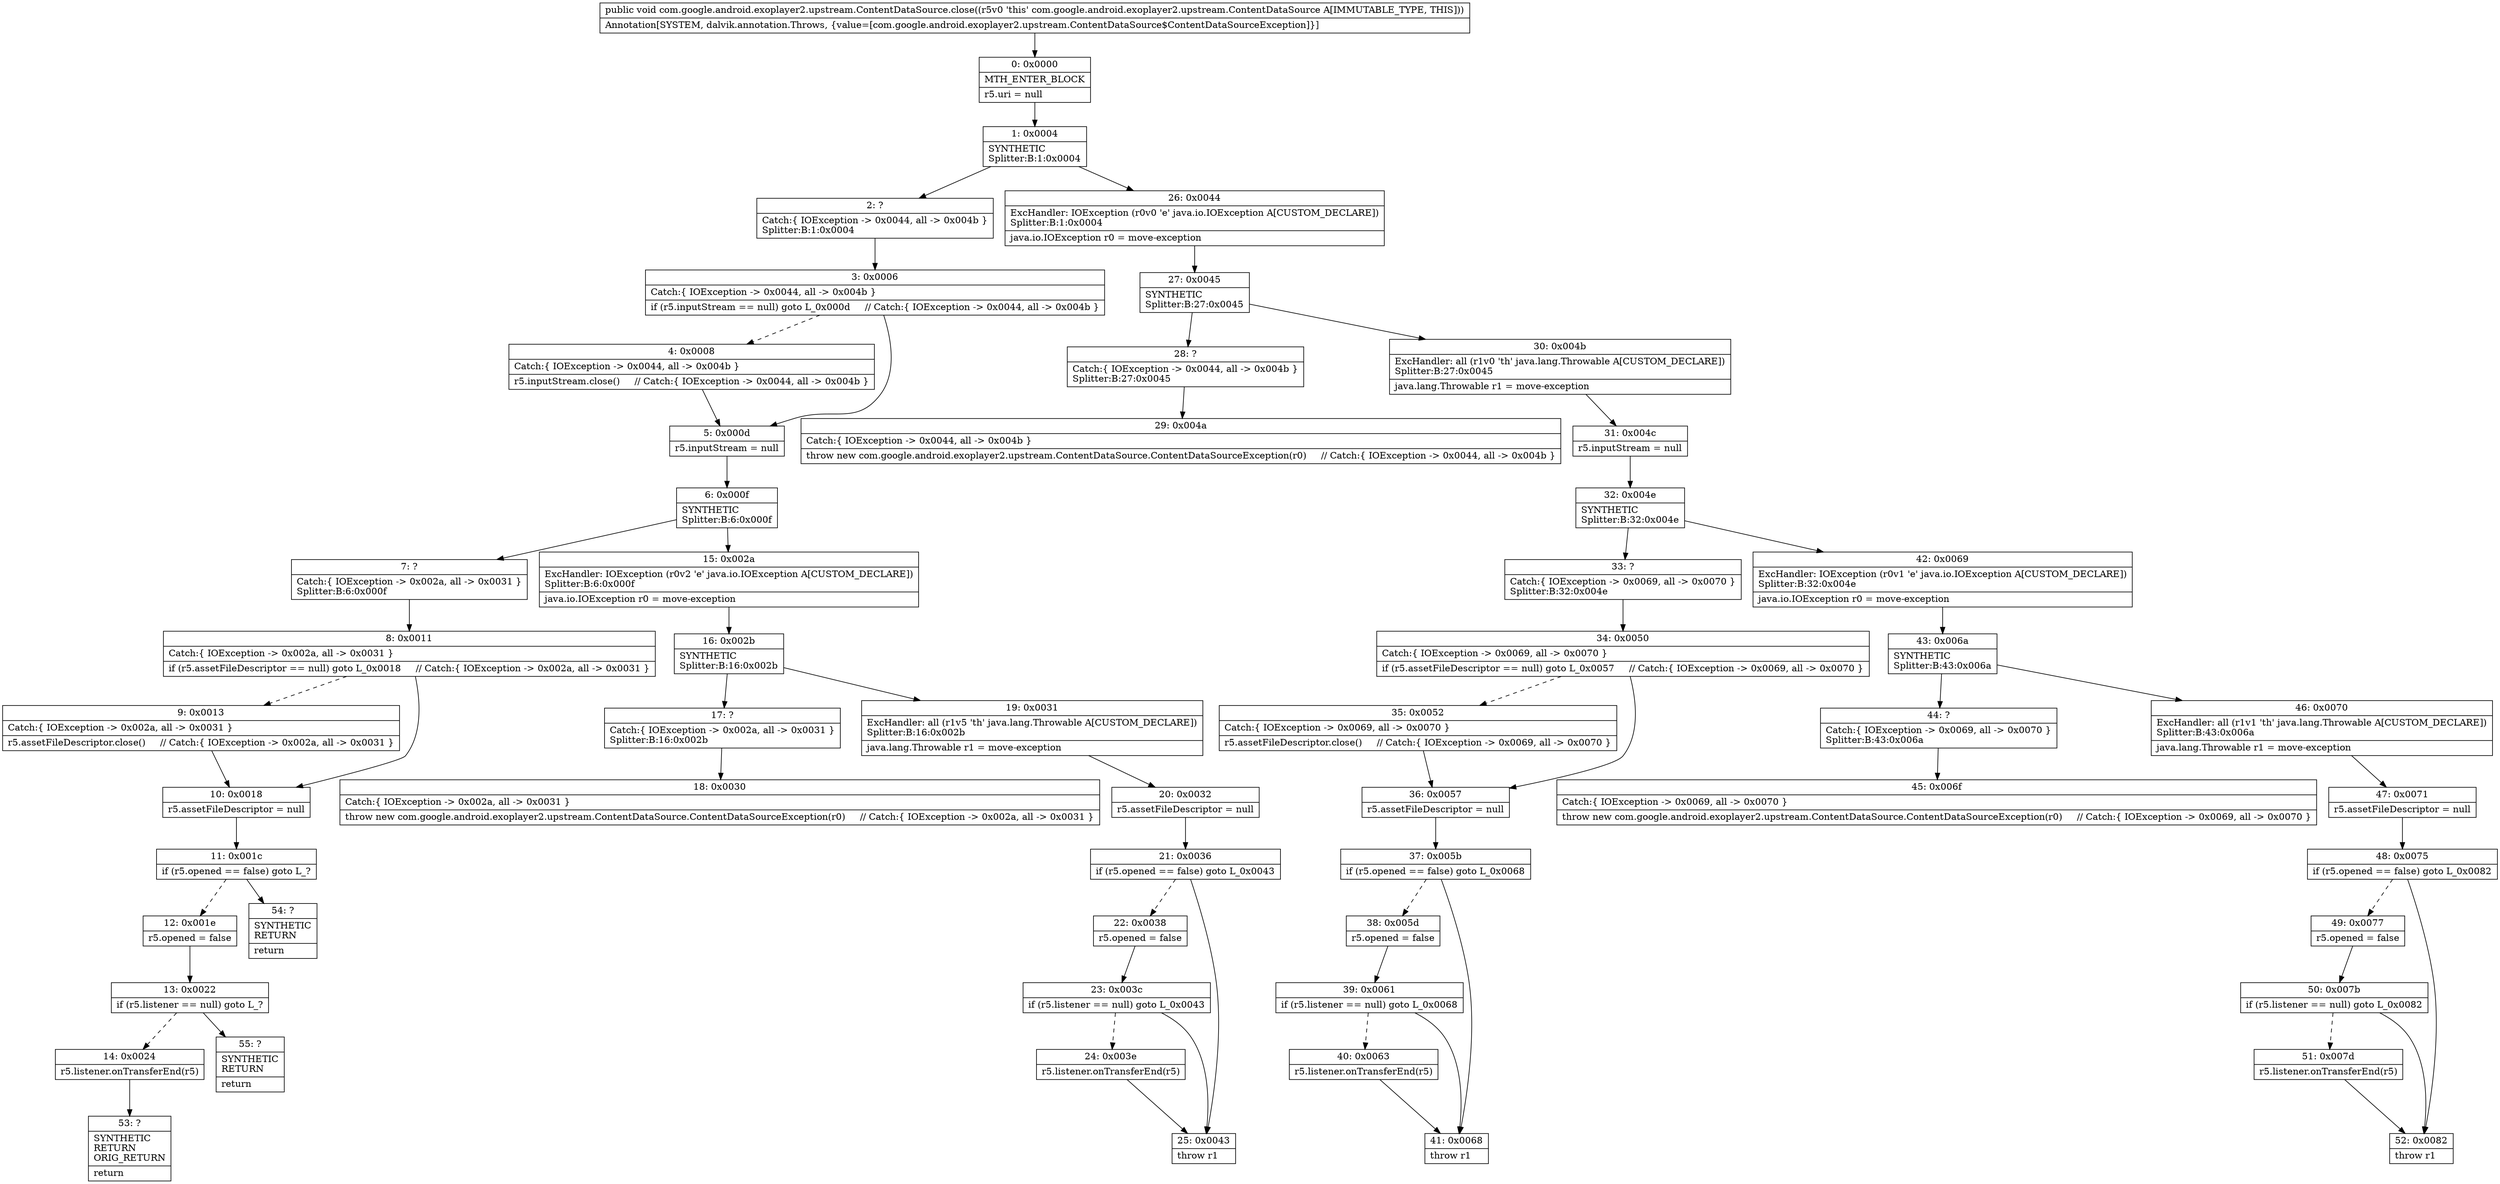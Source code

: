 digraph "CFG forcom.google.android.exoplayer2.upstream.ContentDataSource.close()V" {
Node_0 [shape=record,label="{0\:\ 0x0000|MTH_ENTER_BLOCK\l|r5.uri = null\l}"];
Node_1 [shape=record,label="{1\:\ 0x0004|SYNTHETIC\lSplitter:B:1:0x0004\l}"];
Node_2 [shape=record,label="{2\:\ ?|Catch:\{ IOException \-\> 0x0044, all \-\> 0x004b \}\lSplitter:B:1:0x0004\l}"];
Node_3 [shape=record,label="{3\:\ 0x0006|Catch:\{ IOException \-\> 0x0044, all \-\> 0x004b \}\l|if (r5.inputStream == null) goto L_0x000d     \/\/ Catch:\{ IOException \-\> 0x0044, all \-\> 0x004b \}\l}"];
Node_4 [shape=record,label="{4\:\ 0x0008|Catch:\{ IOException \-\> 0x0044, all \-\> 0x004b \}\l|r5.inputStream.close()     \/\/ Catch:\{ IOException \-\> 0x0044, all \-\> 0x004b \}\l}"];
Node_5 [shape=record,label="{5\:\ 0x000d|r5.inputStream = null\l}"];
Node_6 [shape=record,label="{6\:\ 0x000f|SYNTHETIC\lSplitter:B:6:0x000f\l}"];
Node_7 [shape=record,label="{7\:\ ?|Catch:\{ IOException \-\> 0x002a, all \-\> 0x0031 \}\lSplitter:B:6:0x000f\l}"];
Node_8 [shape=record,label="{8\:\ 0x0011|Catch:\{ IOException \-\> 0x002a, all \-\> 0x0031 \}\l|if (r5.assetFileDescriptor == null) goto L_0x0018     \/\/ Catch:\{ IOException \-\> 0x002a, all \-\> 0x0031 \}\l}"];
Node_9 [shape=record,label="{9\:\ 0x0013|Catch:\{ IOException \-\> 0x002a, all \-\> 0x0031 \}\l|r5.assetFileDescriptor.close()     \/\/ Catch:\{ IOException \-\> 0x002a, all \-\> 0x0031 \}\l}"];
Node_10 [shape=record,label="{10\:\ 0x0018|r5.assetFileDescriptor = null\l}"];
Node_11 [shape=record,label="{11\:\ 0x001c|if (r5.opened == false) goto L_?\l}"];
Node_12 [shape=record,label="{12\:\ 0x001e|r5.opened = false\l}"];
Node_13 [shape=record,label="{13\:\ 0x0022|if (r5.listener == null) goto L_?\l}"];
Node_14 [shape=record,label="{14\:\ 0x0024|r5.listener.onTransferEnd(r5)\l}"];
Node_15 [shape=record,label="{15\:\ 0x002a|ExcHandler: IOException (r0v2 'e' java.io.IOException A[CUSTOM_DECLARE])\lSplitter:B:6:0x000f\l|java.io.IOException r0 = move\-exception\l}"];
Node_16 [shape=record,label="{16\:\ 0x002b|SYNTHETIC\lSplitter:B:16:0x002b\l}"];
Node_17 [shape=record,label="{17\:\ ?|Catch:\{ IOException \-\> 0x002a, all \-\> 0x0031 \}\lSplitter:B:16:0x002b\l}"];
Node_18 [shape=record,label="{18\:\ 0x0030|Catch:\{ IOException \-\> 0x002a, all \-\> 0x0031 \}\l|throw new com.google.android.exoplayer2.upstream.ContentDataSource.ContentDataSourceException(r0)     \/\/ Catch:\{ IOException \-\> 0x002a, all \-\> 0x0031 \}\l}"];
Node_19 [shape=record,label="{19\:\ 0x0031|ExcHandler: all (r1v5 'th' java.lang.Throwable A[CUSTOM_DECLARE])\lSplitter:B:16:0x002b\l|java.lang.Throwable r1 = move\-exception\l}"];
Node_20 [shape=record,label="{20\:\ 0x0032|r5.assetFileDescriptor = null\l}"];
Node_21 [shape=record,label="{21\:\ 0x0036|if (r5.opened == false) goto L_0x0043\l}"];
Node_22 [shape=record,label="{22\:\ 0x0038|r5.opened = false\l}"];
Node_23 [shape=record,label="{23\:\ 0x003c|if (r5.listener == null) goto L_0x0043\l}"];
Node_24 [shape=record,label="{24\:\ 0x003e|r5.listener.onTransferEnd(r5)\l}"];
Node_25 [shape=record,label="{25\:\ 0x0043|throw r1\l}"];
Node_26 [shape=record,label="{26\:\ 0x0044|ExcHandler: IOException (r0v0 'e' java.io.IOException A[CUSTOM_DECLARE])\lSplitter:B:1:0x0004\l|java.io.IOException r0 = move\-exception\l}"];
Node_27 [shape=record,label="{27\:\ 0x0045|SYNTHETIC\lSplitter:B:27:0x0045\l}"];
Node_28 [shape=record,label="{28\:\ ?|Catch:\{ IOException \-\> 0x0044, all \-\> 0x004b \}\lSplitter:B:27:0x0045\l}"];
Node_29 [shape=record,label="{29\:\ 0x004a|Catch:\{ IOException \-\> 0x0044, all \-\> 0x004b \}\l|throw new com.google.android.exoplayer2.upstream.ContentDataSource.ContentDataSourceException(r0)     \/\/ Catch:\{ IOException \-\> 0x0044, all \-\> 0x004b \}\l}"];
Node_30 [shape=record,label="{30\:\ 0x004b|ExcHandler: all (r1v0 'th' java.lang.Throwable A[CUSTOM_DECLARE])\lSplitter:B:27:0x0045\l|java.lang.Throwable r1 = move\-exception\l}"];
Node_31 [shape=record,label="{31\:\ 0x004c|r5.inputStream = null\l}"];
Node_32 [shape=record,label="{32\:\ 0x004e|SYNTHETIC\lSplitter:B:32:0x004e\l}"];
Node_33 [shape=record,label="{33\:\ ?|Catch:\{ IOException \-\> 0x0069, all \-\> 0x0070 \}\lSplitter:B:32:0x004e\l}"];
Node_34 [shape=record,label="{34\:\ 0x0050|Catch:\{ IOException \-\> 0x0069, all \-\> 0x0070 \}\l|if (r5.assetFileDescriptor == null) goto L_0x0057     \/\/ Catch:\{ IOException \-\> 0x0069, all \-\> 0x0070 \}\l}"];
Node_35 [shape=record,label="{35\:\ 0x0052|Catch:\{ IOException \-\> 0x0069, all \-\> 0x0070 \}\l|r5.assetFileDescriptor.close()     \/\/ Catch:\{ IOException \-\> 0x0069, all \-\> 0x0070 \}\l}"];
Node_36 [shape=record,label="{36\:\ 0x0057|r5.assetFileDescriptor = null\l}"];
Node_37 [shape=record,label="{37\:\ 0x005b|if (r5.opened == false) goto L_0x0068\l}"];
Node_38 [shape=record,label="{38\:\ 0x005d|r5.opened = false\l}"];
Node_39 [shape=record,label="{39\:\ 0x0061|if (r5.listener == null) goto L_0x0068\l}"];
Node_40 [shape=record,label="{40\:\ 0x0063|r5.listener.onTransferEnd(r5)\l}"];
Node_41 [shape=record,label="{41\:\ 0x0068|throw r1\l}"];
Node_42 [shape=record,label="{42\:\ 0x0069|ExcHandler: IOException (r0v1 'e' java.io.IOException A[CUSTOM_DECLARE])\lSplitter:B:32:0x004e\l|java.io.IOException r0 = move\-exception\l}"];
Node_43 [shape=record,label="{43\:\ 0x006a|SYNTHETIC\lSplitter:B:43:0x006a\l}"];
Node_44 [shape=record,label="{44\:\ ?|Catch:\{ IOException \-\> 0x0069, all \-\> 0x0070 \}\lSplitter:B:43:0x006a\l}"];
Node_45 [shape=record,label="{45\:\ 0x006f|Catch:\{ IOException \-\> 0x0069, all \-\> 0x0070 \}\l|throw new com.google.android.exoplayer2.upstream.ContentDataSource.ContentDataSourceException(r0)     \/\/ Catch:\{ IOException \-\> 0x0069, all \-\> 0x0070 \}\l}"];
Node_46 [shape=record,label="{46\:\ 0x0070|ExcHandler: all (r1v1 'th' java.lang.Throwable A[CUSTOM_DECLARE])\lSplitter:B:43:0x006a\l|java.lang.Throwable r1 = move\-exception\l}"];
Node_47 [shape=record,label="{47\:\ 0x0071|r5.assetFileDescriptor = null\l}"];
Node_48 [shape=record,label="{48\:\ 0x0075|if (r5.opened == false) goto L_0x0082\l}"];
Node_49 [shape=record,label="{49\:\ 0x0077|r5.opened = false\l}"];
Node_50 [shape=record,label="{50\:\ 0x007b|if (r5.listener == null) goto L_0x0082\l}"];
Node_51 [shape=record,label="{51\:\ 0x007d|r5.listener.onTransferEnd(r5)\l}"];
Node_52 [shape=record,label="{52\:\ 0x0082|throw r1\l}"];
Node_53 [shape=record,label="{53\:\ ?|SYNTHETIC\lRETURN\lORIG_RETURN\l|return\l}"];
Node_54 [shape=record,label="{54\:\ ?|SYNTHETIC\lRETURN\l|return\l}"];
Node_55 [shape=record,label="{55\:\ ?|SYNTHETIC\lRETURN\l|return\l}"];
MethodNode[shape=record,label="{public void com.google.android.exoplayer2.upstream.ContentDataSource.close((r5v0 'this' com.google.android.exoplayer2.upstream.ContentDataSource A[IMMUTABLE_TYPE, THIS]))  | Annotation[SYSTEM, dalvik.annotation.Throws, \{value=[com.google.android.exoplayer2.upstream.ContentDataSource$ContentDataSourceException]\}]\l}"];
MethodNode -> Node_0;
Node_0 -> Node_1;
Node_1 -> Node_2;
Node_1 -> Node_26;
Node_2 -> Node_3;
Node_3 -> Node_4[style=dashed];
Node_3 -> Node_5;
Node_4 -> Node_5;
Node_5 -> Node_6;
Node_6 -> Node_7;
Node_6 -> Node_15;
Node_7 -> Node_8;
Node_8 -> Node_9[style=dashed];
Node_8 -> Node_10;
Node_9 -> Node_10;
Node_10 -> Node_11;
Node_11 -> Node_12[style=dashed];
Node_11 -> Node_54;
Node_12 -> Node_13;
Node_13 -> Node_14[style=dashed];
Node_13 -> Node_55;
Node_14 -> Node_53;
Node_15 -> Node_16;
Node_16 -> Node_17;
Node_16 -> Node_19;
Node_17 -> Node_18;
Node_19 -> Node_20;
Node_20 -> Node_21;
Node_21 -> Node_22[style=dashed];
Node_21 -> Node_25;
Node_22 -> Node_23;
Node_23 -> Node_24[style=dashed];
Node_23 -> Node_25;
Node_24 -> Node_25;
Node_26 -> Node_27;
Node_27 -> Node_28;
Node_27 -> Node_30;
Node_28 -> Node_29;
Node_30 -> Node_31;
Node_31 -> Node_32;
Node_32 -> Node_33;
Node_32 -> Node_42;
Node_33 -> Node_34;
Node_34 -> Node_35[style=dashed];
Node_34 -> Node_36;
Node_35 -> Node_36;
Node_36 -> Node_37;
Node_37 -> Node_38[style=dashed];
Node_37 -> Node_41;
Node_38 -> Node_39;
Node_39 -> Node_40[style=dashed];
Node_39 -> Node_41;
Node_40 -> Node_41;
Node_42 -> Node_43;
Node_43 -> Node_44;
Node_43 -> Node_46;
Node_44 -> Node_45;
Node_46 -> Node_47;
Node_47 -> Node_48;
Node_48 -> Node_49[style=dashed];
Node_48 -> Node_52;
Node_49 -> Node_50;
Node_50 -> Node_51[style=dashed];
Node_50 -> Node_52;
Node_51 -> Node_52;
}

